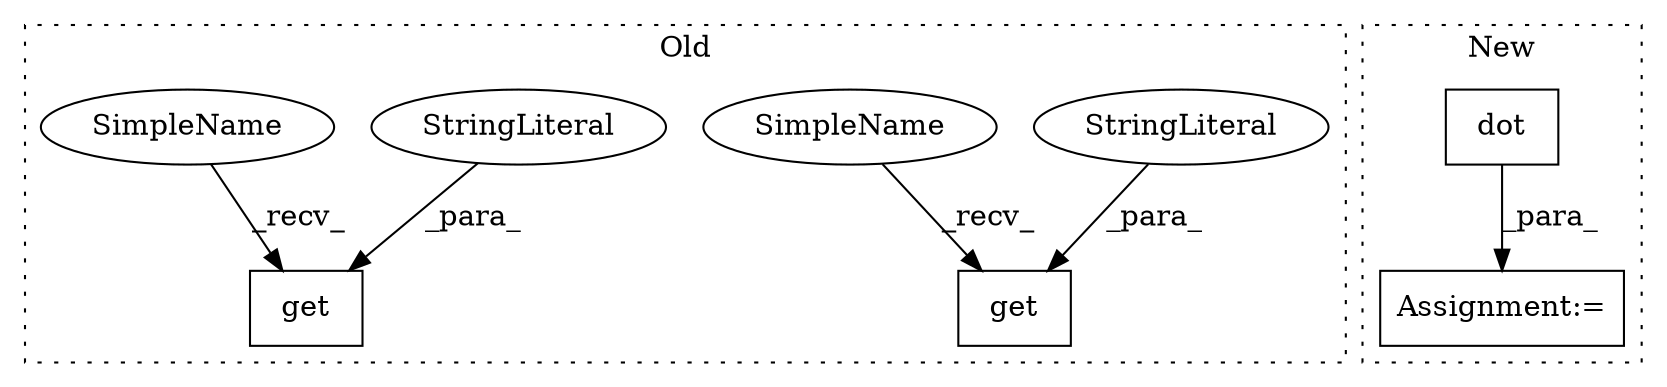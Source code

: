 digraph G {
subgraph cluster0 {
1 [label="get" a="32" s="9998,10005" l="4,1" shape="box"];
3 [label="StringLiteral" a="45" s="10002" l="3" shape="ellipse"];
4 [label="get" a="32" s="9765,9777" l="4,1" shape="box"];
5 [label="StringLiteral" a="45" s="9769" l="8" shape="ellipse"];
7 [label="SimpleName" a="42" s="9755" l="9" shape="ellipse"];
8 [label="SimpleName" a="42" s="9988" l="9" shape="ellipse"];
label = "Old";
style="dotted";
}
subgraph cluster1 {
2 [label="dot" a="32" s="9808,9822" l="4,1" shape="box"];
6 [label="Assignment:=" a="7" s="9832" l="2" shape="box"];
label = "New";
style="dotted";
}
2 -> 6 [label="_para_"];
3 -> 1 [label="_para_"];
5 -> 4 [label="_para_"];
7 -> 4 [label="_recv_"];
8 -> 1 [label="_recv_"];
}